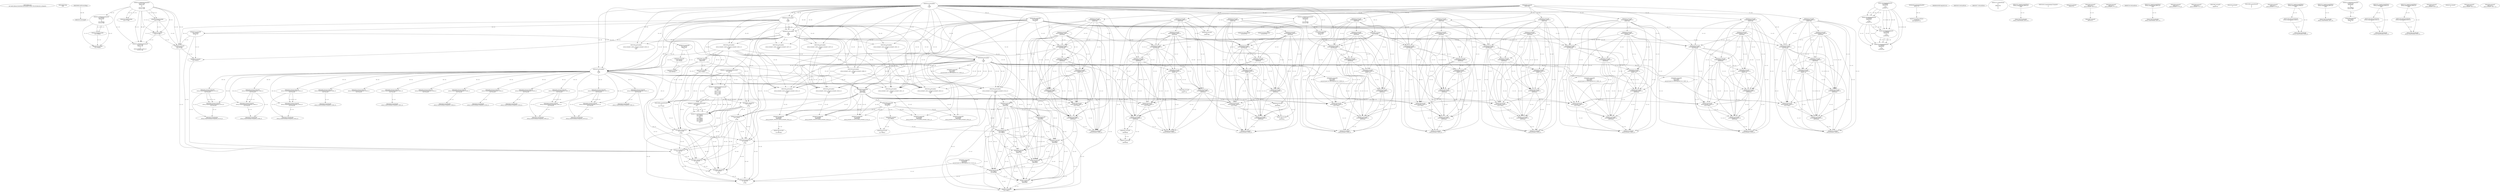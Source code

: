 // Global SCDG with merge call
digraph {
	0 [label="268454688.main
be7ce0b23d6ee4326e909ef32d0ceda66f762a8c37fd239268e45d11e36ee620"]
	1 [label="268454699.Sleep
1000"]
	2 [label="268450908.GetProcessHeap
"]
	3 [label="268465424.VirtualAlloc
0
128
12288
4"]
	4 [label="268465190.RegOpenKeyExW
2147483650
268501000
0
131097
2147417172"]
	5 [label="268465489.wsprintfW
3221762048
268500964
0"]
	3 -> 5 [label="(0-->1)"]
	6 [label="268466183.VirtualAlloc
0
1024
12288
4"]
	3 -> 6 [label="(3-->3)"]
	3 -> 6 [label="(4-->4)"]
	7 [label="268466202.VirtualAlloc
0
3596
12288
4"]
	3 -> 7 [label="(3-->3)"]
	6 -> 7 [label="(3-->3)"]
	3 -> 7 [label="(4-->4)"]
	6 -> 7 [label="(4-->4)"]
	8 [label="268466212.GetWindowsDirectoryW
3221770240
256"]
	7 -> 8 [label="(0-->1)"]
	9 [label="268466270.GetVolumeInformationW
3221770240
3221770752
256
3221771776
3221771784
3221771780
3221771264
256"]
	7 -> 9 [label="(0-->1)"]
	8 -> 9 [label="(1-->1)"]
	8 -> 9 [label="(2-->3)"]
	8 -> 9 [label="(2-->8)"]
	10 [label="268465190.RegOpenKeyExW
2147483650
268501632
0
131097
2147417172"]
	4 -> 10 [label="(1-->1)"]
	4 -> 10 [label="(4-->4)"]
	4 -> 10 [label="(5-->5)"]
	11 [label="268465223.RegQueryValueExW
3221771788
268501592
0
0
3221771788
2147417188"]
	12 [label="268465239.RegCloseKey
3221771788"]
	11 -> 12 [label="(1-->1)"]
	11 -> 12 [label="(5-->1)"]
	13 [label="268466320.lstrlenW
3221771788"]
	11 -> 13 [label="(1-->1)"]
	11 -> 13 [label="(5-->1)"]
	12 -> 13 [label="(1-->1)"]
	14 [label="268466376.wsprintfW
3221766144
268501204
0"]
	6 -> 14 [label="(0-->1)"]
	15 [label="268466397.lstrcatW
3221766144
3221771788"]
	6 -> 15 [label="(0-->1)"]
	14 -> 15 [label="(1-->1)"]
	11 -> 15 [label="(1-->2)"]
	11 -> 15 [label="(5-->2)"]
	12 -> 15 [label="(1-->2)"]
	13 -> 15 [label="(1-->2)"]
	16 [label="268466409.GetModuleHandleW
268501752"]
	17 [label="268466416.GetProcAddress
270536744
RtlComputeCrc32"]
	16 -> 17 [label="(0-->1)"]
	18 [label="268466432.lstrlenW
3221766144"]
	6 -> 18 [label="(0-->1)"]
	14 -> 18 [label="(1-->1)"]
	15 -> 18 [label="(1-->1)"]
	19 [label="268466449.RtlComputeCrc32
"]
	20 [label="268466481.VirtualFree
3221770240
0
32768"]
	7 -> 20 [label="(0-->1)"]
	8 -> 20 [label="(1-->1)"]
	9 -> 20 [label="(1-->1)"]
	21 [label="268464882.lstrlenW
3221762048"]
	3 -> 21 [label="(0-->1)"]
	5 -> 21 [label="(1-->1)"]
	22 [label="268464893.lstrlenW
268497860"]
	23 [label="268453932.VirtualAlloc
0
retval_lstrlenW_32830_32_retval_lstrlenW_32832_32
12288
64"]
	3 -> 23 [label="(3-->3)"]
	6 -> 23 [label="(3-->3)"]
	7 -> 23 [label="(3-->3)"]
	24 [label="268453967.lstrcpyW
3221774336
268497976"]
	23 -> 24 [label="(0-->1)"]
	25 [label="268453974.lstrlenW
3221774336"]
	23 -> 25 [label="(0-->1)"]
	24 -> 25 [label="(1-->1)"]
	26 [label="268464425.lstrcatW
retval_lstrlenW_32893_32
268497860"]
	22 -> 26 [label="(1-->2)"]
	27 [label="268464433.lstrcatW
retval_lstrlenW_32893_32
268500944"]
	26 -> 27 [label="(1-->1)"]
	28 [label="268464439.lstrcatW
retval_lstrlenW_32893_32
3221762048"]
	26 -> 28 [label="(1-->1)"]
	27 -> 28 [label="(1-->1)"]
	3 -> 28 [label="(0-->2)"]
	5 -> 28 [label="(1-->2)"]
	21 -> 28 [label="(1-->2)"]
	29 [label="268464447.lstrcatW
retval_lstrlenW_32893_32
268500948"]
	26 -> 29 [label="(1-->1)"]
	27 -> 29 [label="(1-->1)"]
	28 -> 29 [label="(1-->1)"]
	30 [label="268464636.VirtualAlloc
0
66
12288
64"]
	3 -> 30 [label="(3-->3)"]
	6 -> 30 [label="(3-->3)"]
	7 -> 30 [label="(3-->3)"]
	23 -> 30 [label="(3-->3)"]
	23 -> 30 [label="(4-->4)"]
	31 [label="268464679.wsprintfW
3221778432
268500964
3221774336"]
	30 -> 31 [label="(0-->1)"]
	5 -> 31 [label="(2-->2)"]
	23 -> 31 [label="(0-->3)"]
	24 -> 31 [label="(1-->3)"]
	25 -> 31 [label="(1-->3)"]
	32 [label="268464692.lstrcatW
retval_lstrlenW_32893_32
268497764"]
	26 -> 32 [label="(1-->1)"]
	27 -> 32 [label="(1-->1)"]
	28 -> 32 [label="(1-->1)"]
	29 -> 32 [label="(1-->1)"]
	33 [label="268464700.lstrcatW
retval_lstrlenW_32893_32
268500944"]
	26 -> 33 [label="(1-->1)"]
	27 -> 33 [label="(1-->1)"]
	28 -> 33 [label="(1-->1)"]
	29 -> 33 [label="(1-->1)"]
	32 -> 33 [label="(1-->1)"]
	27 -> 33 [label="(2-->2)"]
	34 [label="268464706.lstrcatW
retval_lstrlenW_32893_32
3221778432"]
	26 -> 34 [label="(1-->1)"]
	27 -> 34 [label="(1-->1)"]
	28 -> 34 [label="(1-->1)"]
	29 -> 34 [label="(1-->1)"]
	32 -> 34 [label="(1-->1)"]
	33 -> 34 [label="(1-->1)"]
	30 -> 34 [label="(0-->2)"]
	31 -> 34 [label="(1-->2)"]
	35 [label="268464714.lstrcatW
retval_lstrlenW_32893_32
268500948"]
	26 -> 35 [label="(1-->1)"]
	27 -> 35 [label="(1-->1)"]
	28 -> 35 [label="(1-->1)"]
	29 -> 35 [label="(1-->1)"]
	32 -> 35 [label="(1-->1)"]
	33 -> 35 [label="(1-->1)"]
	34 -> 35 [label="(1-->1)"]
	29 -> 35 [label="(2-->2)"]
	36 [label="268464726.VirtualFree
3221778432
0
32768"]
	30 -> 36 [label="(0-->1)"]
	31 -> 36 [label="(1-->1)"]
	34 -> 36 [label="(2-->1)"]
	20 -> 36 [label="(3-->3)"]
	37 [label="268464767.lstrlenW
retval_lstrlenW_32893_32"]
	26 -> 37 [label="(1-->1)"]
	27 -> 37 [label="(1-->1)"]
	28 -> 37 [label="(1-->1)"]
	29 -> 37 [label="(1-->1)"]
	32 -> 37 [label="(1-->1)"]
	33 -> 37 [label="(1-->1)"]
	34 -> 37 [label="(1-->1)"]
	35 -> 37 [label="(1-->1)"]
	38 [label="268453998.CreateMutexW
0
0
3221774336"]
	23 -> 38 [label="(0-->3)"]
	24 -> 38 [label="(1-->3)"]
	25 -> 38 [label="(1-->3)"]
	31 -> 38 [label="(3-->3)"]
	39 [label="268454010.GetLastError
"]
	40 [label="268454017.GetLastError
"]
	41 [label="268454043.VirtualFree
3221774336
0
32768"]
	23 -> 41 [label="(0-->1)"]
	24 -> 41 [label="(1-->1)"]
	25 -> 41 [label="(1-->1)"]
	31 -> 41 [label="(3-->1)"]
	38 -> 41 [label="(3-->1)"]
	20 -> 41 [label="(3-->3)"]
	36 -> 41 [label="(3-->3)"]
	42 [label="268467629.VirtualFree
3221762048
0
32768"]
	3 -> 42 [label="(0-->1)"]
	5 -> 42 [label="(1-->1)"]
	21 -> 42 [label="(1-->1)"]
	28 -> 42 [label="(2-->1)"]
	20 -> 42 [label="(3-->3)"]
	36 -> 42 [label="(3-->3)"]
	41 -> 42 [label="(3-->3)"]
	43 [label="268467737.VirtualFree
3221766144
0
32768"]
	6 -> 43 [label="(0-->1)"]
	14 -> 43 [label="(1-->1)"]
	15 -> 43 [label="(1-->1)"]
	18 -> 43 [label="(1-->1)"]
	20 -> 43 [label="(3-->3)"]
	36 -> 43 [label="(3-->3)"]
	41 -> 43 [label="(3-->3)"]
	42 -> 43 [label="(3-->3)"]
	44 [label="268454737.CreateThread
0
0
268447024
0
0
0"]
	45 [label="268454761.WaitForSingleObject
retval_CreateThread_32974_32
5000"]
	46 [label="268454790.CloseHandle
retval_CreateThread_32974_32"]
	45 -> 46 [label="(1-->1)"]
	47 [label="268454450.CreateToolhelp32Snapshot
2
0"]
	48 [label="268454476.VirtualAlloc
0
556
12288
4"]
	3 -> 48 [label="(3-->3)"]
	6 -> 48 [label="(3-->3)"]
	7 -> 48 [label="(3-->3)"]
	23 -> 48 [label="(3-->3)"]
	30 -> 48 [label="(3-->3)"]
	3 -> 48 [label="(4-->4)"]
	6 -> 48 [label="(4-->4)"]
	7 -> 48 [label="(4-->4)"]
	49 [label="268454533.lstrcmpiW
"]
	2 -> 49 [label="(0-->0)"]
	50 [label="268454602.Process32NextW
retval_CreateToolhelp32Snapshot_33285_32
3221782528"]
	48 -> 50 [label="(0-->2)"]
	51 [label="268454627.VirtualFree
3221782528
0
32768"]
	48 -> 51 [label="(0-->1)"]
	50 -> 51 [label="(2-->1)"]
	20 -> 51 [label="(3-->3)"]
	36 -> 51 [label="(3-->3)"]
	41 -> 51 [label="(3-->3)"]
	42 -> 51 [label="(3-->3)"]
	43 -> 51 [label="(3-->3)"]
	52 [label="268454634.CloseHandle
retval_CreateToolhelp32Snapshot_33285_32"]
	50 -> 52 [label="(1-->1)"]
	53 [label="268465190.RegOpenKeyExW
2147483650
268501000
0
131097
2147417052"]
	4 -> 53 [label="(1-->1)"]
	10 -> 53 [label="(1-->1)"]
	4 -> 53 [label="(2-->2)"]
	4 -> 53 [label="(4-->4)"]
	10 -> 53 [label="(4-->4)"]
	54 [label="268465489.wsprintfW
3221786624
268500964
0"]
	5 -> 54 [label="(2-->2)"]
	31 -> 54 [label="(2-->2)"]
	55 [label="268466212.GetWindowsDirectoryW
3221794816
256"]
	8 -> 55 [label="(2-->2)"]
	9 -> 55 [label="(3-->2)"]
	9 -> 55 [label="(8-->2)"]
	56 [label="268466270.GetVolumeInformationW
3221794816
3221795328
256
3221796352
3221796360
3221796356
3221795840
256"]
	55 -> 56 [label="(1-->1)"]
	8 -> 56 [label="(2-->3)"]
	9 -> 56 [label="(3-->3)"]
	9 -> 56 [label="(8-->3)"]
	55 -> 56 [label="(2-->3)"]
	8 -> 56 [label="(2-->8)"]
	9 -> 56 [label="(3-->8)"]
	9 -> 56 [label="(8-->8)"]
	55 -> 56 [label="(2-->8)"]
	57 [label="268465190.RegOpenKeyExW
2147483650
268501632
0
131097
2147417052"]
	4 -> 57 [label="(1-->1)"]
	10 -> 57 [label="(1-->1)"]
	53 -> 57 [label="(1-->1)"]
	10 -> 57 [label="(2-->2)"]
	4 -> 57 [label="(4-->4)"]
	10 -> 57 [label="(4-->4)"]
	53 -> 57 [label="(4-->4)"]
	53 -> 57 [label="(5-->5)"]
	58 [label="268466376.wsprintfW
3221790720
268501204
0"]
	14 -> 58 [label="(2-->2)"]
	59 [label="268466397.lstrcatW
3221790720
3221796364"]
	58 -> 59 [label="(1-->1)"]
	60 [label="268466432.lstrlenW
3221790720"]
	58 -> 60 [label="(1-->1)"]
	59 -> 60 [label="(1-->1)"]
	61 [label="268466481.VirtualFree
3221794816
0
32768"]
	55 -> 61 [label="(1-->1)"]
	56 -> 61 [label="(1-->1)"]
	20 -> 61 [label="(3-->3)"]
	36 -> 61 [label="(3-->3)"]
	41 -> 61 [label="(3-->3)"]
	42 -> 61 [label="(3-->3)"]
	43 -> 61 [label="(3-->3)"]
	51 -> 61 [label="(3-->3)"]
	62 [label="268464882.lstrlenW
3221786624"]
	54 -> 62 [label="(1-->1)"]
	63 [label="268452641.VirtualAlloc
0
retval_lstrlenW_35139_32_retval_lstrlenW_35144_32
12288
64"]
	3 -> 63 [label="(3-->3)"]
	6 -> 63 [label="(3-->3)"]
	7 -> 63 [label="(3-->3)"]
	23 -> 63 [label="(3-->3)"]
	30 -> 63 [label="(3-->3)"]
	48 -> 63 [label="(3-->3)"]
	23 -> 63 [label="(4-->4)"]
	30 -> 63 [label="(4-->4)"]
	64 [label="268464425.lstrcatW
3221798912
268497860"]
	63 -> 64 [label="(0-->1)"]
	22 -> 64 [label="(1-->2)"]
	26 -> 64 [label="(2-->2)"]
	65 [label="268464433.lstrcatW
3221798912
268500944"]
	63 -> 65 [label="(0-->1)"]
	64 -> 65 [label="(1-->1)"]
	27 -> 65 [label="(2-->2)"]
	33 -> 65 [label="(2-->2)"]
	66 [label="268464439.lstrcatW
3221798912
3221786624"]
	63 -> 66 [label="(0-->1)"]
	64 -> 66 [label="(1-->1)"]
	65 -> 66 [label="(1-->1)"]
	54 -> 66 [label="(1-->2)"]
	62 -> 66 [label="(1-->2)"]
	67 [label="268464447.lstrcatW
3221798912
268500948"]
	63 -> 67 [label="(0-->1)"]
	64 -> 67 [label="(1-->1)"]
	65 -> 67 [label="(1-->1)"]
	66 -> 67 [label="(1-->1)"]
	29 -> 67 [label="(2-->2)"]
	35 -> 67 [label="(2-->2)"]
	68 [label="268464662.wsprintfW
3221803008
268500952
unconstrained_ret_RtlComputeCrc32_35125_32"]
	69 [label="268464692.lstrcatW
3221798912
268497764"]
	63 -> 69 [label="(0-->1)"]
	64 -> 69 [label="(1-->1)"]
	65 -> 69 [label="(1-->1)"]
	66 -> 69 [label="(1-->1)"]
	67 -> 69 [label="(1-->1)"]
	32 -> 69 [label="(2-->2)"]
	70 [label="268464700.lstrcatW
3221798912
268500944"]
	63 -> 70 [label="(0-->1)"]
	64 -> 70 [label="(1-->1)"]
	65 -> 70 [label="(1-->1)"]
	66 -> 70 [label="(1-->1)"]
	67 -> 70 [label="(1-->1)"]
	69 -> 70 [label="(1-->1)"]
	27 -> 70 [label="(2-->2)"]
	33 -> 70 [label="(2-->2)"]
	65 -> 70 [label="(2-->2)"]
	71 [label="268464706.lstrcatW
3221798912
3221803008"]
	63 -> 71 [label="(0-->1)"]
	64 -> 71 [label="(1-->1)"]
	65 -> 71 [label="(1-->1)"]
	66 -> 71 [label="(1-->1)"]
	67 -> 71 [label="(1-->1)"]
	69 -> 71 [label="(1-->1)"]
	70 -> 71 [label="(1-->1)"]
	68 -> 71 [label="(1-->2)"]
	72 [label="268464714.lstrcatW
3221798912
268500948"]
	63 -> 72 [label="(0-->1)"]
	64 -> 72 [label="(1-->1)"]
	65 -> 72 [label="(1-->1)"]
	66 -> 72 [label="(1-->1)"]
	67 -> 72 [label="(1-->1)"]
	69 -> 72 [label="(1-->1)"]
	70 -> 72 [label="(1-->1)"]
	71 -> 72 [label="(1-->1)"]
	29 -> 72 [label="(2-->2)"]
	35 -> 72 [label="(2-->2)"]
	67 -> 72 [label="(2-->2)"]
	73 [label="268464726.VirtualFree
3221803008
0
32768"]
	68 -> 73 [label="(1-->1)"]
	71 -> 73 [label="(2-->1)"]
	20 -> 73 [label="(3-->3)"]
	36 -> 73 [label="(3-->3)"]
	41 -> 73 [label="(3-->3)"]
	42 -> 73 [label="(3-->3)"]
	43 -> 73 [label="(3-->3)"]
	51 -> 73 [label="(3-->3)"]
	61 -> 73 [label="(3-->3)"]
	74 [label="268464767.lstrlenW
3221798912"]
	63 -> 74 [label="(0-->1)"]
	64 -> 74 [label="(1-->1)"]
	65 -> 74 [label="(1-->1)"]
	66 -> 74 [label="(1-->1)"]
	67 -> 74 [label="(1-->1)"]
	69 -> 74 [label="(1-->1)"]
	70 -> 74 [label="(1-->1)"]
	71 -> 74 [label="(1-->1)"]
	72 -> 74 [label="(1-->1)"]
	75 [label="268452707.lstrlenW
268497912"]
	76 [label="268452834.lstrcpyW
268510272
retval_lstrlenW_38374_32"]
	77 [label="268452841.lstrlenW
268510272"]
	76 -> 77 [label="(1-->1)"]
	78 [label="268464679.wsprintfW
3221803008
268500964
retval_lstrlenW_35139_32_retval_lstrlenW_35144_32"]
	5 -> 78 [label="(2-->2)"]
	31 -> 78 [label="(2-->2)"]
	54 -> 78 [label="(2-->2)"]
	63 -> 78 [label="(2-->3)"]
	79 [label="268452834.lstrcpyW
268510272
retval_lstrlenW_37275_32"]
	80 [label="268465254.GetLastError
"]
	81 [label="268465263.RegCloseKey
3221771788"]
	11 -> 81 [label="(1-->1)"]
	11 -> 81 [label="(5-->1)"]
	82 [label="268453932.VirtualAlloc
0
retval_lstrlenW_32871_32_retval_lstrlenW_32868_32
12288
64"]
	3 -> 82 [label="(3-->3)"]
	6 -> 82 [label="(3-->3)"]
	7 -> 82 [label="(3-->3)"]
	83 [label="268464425.lstrcatW
retval_lstrlenW_32894_32
268497860"]
	22 -> 83 [label="(1-->2)"]
	84 [label="268464433.lstrcatW
retval_lstrlenW_32894_32
268500944"]
	83 -> 84 [label="(1-->1)"]
	85 [label="268464439.lstrcatW
retval_lstrlenW_32894_32
3221762048"]
	83 -> 85 [label="(1-->1)"]
	84 -> 85 [label="(1-->1)"]
	3 -> 85 [label="(0-->2)"]
	5 -> 85 [label="(1-->2)"]
	21 -> 85 [label="(1-->2)"]
	86 [label="268464447.lstrcatW
retval_lstrlenW_32894_32
268500948"]
	83 -> 86 [label="(1-->1)"]
	84 -> 86 [label="(1-->1)"]
	85 -> 86 [label="(1-->1)"]
	87 [label="268464692.lstrcatW
retval_lstrlenW_32894_32
268497764"]
	83 -> 87 [label="(1-->1)"]
	84 -> 87 [label="(1-->1)"]
	85 -> 87 [label="(1-->1)"]
	86 -> 87 [label="(1-->1)"]
	88 [label="268464700.lstrcatW
retval_lstrlenW_32894_32
268500944"]
	83 -> 88 [label="(1-->1)"]
	84 -> 88 [label="(1-->1)"]
	85 -> 88 [label="(1-->1)"]
	86 -> 88 [label="(1-->1)"]
	87 -> 88 [label="(1-->1)"]
	84 -> 88 [label="(2-->2)"]
	89 [label="268464706.lstrcatW
retval_lstrlenW_32894_32
3221778432"]
	83 -> 89 [label="(1-->1)"]
	84 -> 89 [label="(1-->1)"]
	85 -> 89 [label="(1-->1)"]
	86 -> 89 [label="(1-->1)"]
	87 -> 89 [label="(1-->1)"]
	88 -> 89 [label="(1-->1)"]
	30 -> 89 [label="(0-->2)"]
	31 -> 89 [label="(1-->2)"]
	90 [label="268464714.lstrcatW
retval_lstrlenW_32894_32
268500948"]
	83 -> 90 [label="(1-->1)"]
	84 -> 90 [label="(1-->1)"]
	85 -> 90 [label="(1-->1)"]
	86 -> 90 [label="(1-->1)"]
	87 -> 90 [label="(1-->1)"]
	88 -> 90 [label="(1-->1)"]
	89 -> 90 [label="(1-->1)"]
	86 -> 90 [label="(2-->2)"]
	91 [label="268464767.lstrlenW
retval_lstrlenW_32894_32"]
	83 -> 91 [label="(1-->1)"]
	84 -> 91 [label="(1-->1)"]
	85 -> 91 [label="(1-->1)"]
	86 -> 91 [label="(1-->1)"]
	87 -> 91 [label="(1-->1)"]
	88 -> 91 [label="(1-->1)"]
	89 -> 91 [label="(1-->1)"]
	90 -> 91 [label="(1-->1)"]
	92 [label="268454761.WaitForSingleObject
retval_CreateThread_32975_32
5000"]
	93 [label="268454790.CloseHandle
retval_CreateThread_32975_32"]
	92 -> 93 [label="(1-->1)"]
	94 [label="268454602.Process32NextW
retval_CreateToolhelp32Snapshot_33286_32
3221782528"]
	48 -> 94 [label="(0-->2)"]
	95 [label="268454634.CloseHandle
retval_CreateToolhelp32Snapshot_33286_32"]
	94 -> 95 [label="(1-->1)"]
	96 [label="268452641.VirtualAlloc
0
retval_lstrlenW_35618_32_retval_lstrlenW_35614_32
12288
64"]
	3 -> 96 [label="(3-->3)"]
	6 -> 96 [label="(3-->3)"]
	7 -> 96 [label="(3-->3)"]
	30 -> 96 [label="(3-->3)"]
	48 -> 96 [label="(3-->3)"]
	82 -> 96 [label="(3-->3)"]
	30 -> 96 [label="(4-->4)"]
	82 -> 96 [label="(4-->4)"]
	97 [label="268464679.wsprintfW
3221803008
268500964
retval_lstrlenW_35618_32_retval_lstrlenW_35614_32"]
	5 -> 97 [label="(2-->2)"]
	31 -> 97 [label="(2-->2)"]
	54 -> 97 [label="(2-->2)"]
	96 -> 97 [label="(2-->3)"]
	98 [label="268452834.lstrcpyW
268510272
retval_lstrlenW_37276_32"]
	99 [label="268464662.wsprintfW
3221778432
268500952
unconstrained_ret_RtlComputeCrc32_32855_32"]
	30 -> 99 [label="(0-->1)"]
	100 [label="268454602.Process32NextW
retval_CreateToolhelp32Snapshot_33358_32
3221782528"]
	48 -> 100 [label="(0-->2)"]
	101 [label="268454634.CloseHandle
retval_CreateToolhelp32Snapshot_33358_32"]
	100 -> 101 [label="(1-->1)"]
	102 [label="268452641.VirtualAlloc
0
retval_lstrlenW_35615_32_retval_lstrlenW_35619_32
12288
64"]
	3 -> 102 [label="(3-->3)"]
	6 -> 102 [label="(3-->3)"]
	7 -> 102 [label="(3-->3)"]
	30 -> 102 [label="(3-->3)"]
	48 -> 102 [label="(3-->3)"]
	82 -> 102 [label="(3-->3)"]
	30 -> 102 [label="(4-->4)"]
	82 -> 102 [label="(4-->4)"]
	103 [label="268464679.wsprintfW
3221803008
268500964
retval_lstrlenW_35615_32_retval_lstrlenW_35619_32"]
	5 -> 103 [label="(2-->2)"]
	54 -> 103 [label="(2-->2)"]
	102 -> 103 [label="(2-->3)"]
	104 [label="268452834.lstrcpyW
268510272
retval_lstrlenW_37277_32"]
	105 [label="268465223.RegQueryValueExW
2147417376
268500984
0
0
3221762048
2147417188"]
	3 -> 105 [label="(0-->5)"]
	106 [label="268465263.RegCloseKey
2147417376"]
	105 -> 106 [label="(1-->1)"]
	107 [label="268453932.VirtualAlloc
0
retval_lstrlenW_32991_32_retval_lstrlenW_32870_32
12288
64"]
	3 -> 107 [label="(3-->3)"]
	6 -> 107 [label="(3-->3)"]
	7 -> 107 [label="(3-->3)"]
	108 [label="268453967.lstrcpyW
0
268497976"]
	109 [label="268453974.lstrlenW
0"]
	110 [label="268464425.lstrcatW
retval_lstrlenW_33038_32
268497860"]
	22 -> 110 [label="(1-->2)"]
	111 [label="268464433.lstrcatW
retval_lstrlenW_33038_32
268500944"]
	110 -> 111 [label="(1-->1)"]
	112 [label="268464439.lstrcatW
retval_lstrlenW_33038_32
3221762048"]
	110 -> 112 [label="(1-->1)"]
	111 -> 112 [label="(1-->1)"]
	3 -> 112 [label="(0-->2)"]
	5 -> 112 [label="(1-->2)"]
	21 -> 112 [label="(1-->2)"]
	105 -> 112 [label="(5-->2)"]
	113 [label="268464447.lstrcatW
retval_lstrlenW_33038_32
268500948"]
	110 -> 113 [label="(1-->1)"]
	111 -> 113 [label="(1-->1)"]
	112 -> 113 [label="(1-->1)"]
	114 [label="268464692.lstrcatW
retval_lstrlenW_33038_32
268497764"]
	110 -> 114 [label="(1-->1)"]
	111 -> 114 [label="(1-->1)"]
	112 -> 114 [label="(1-->1)"]
	113 -> 114 [label="(1-->1)"]
	115 [label="268464700.lstrcatW
retval_lstrlenW_33038_32
268500944"]
	110 -> 115 [label="(1-->1)"]
	111 -> 115 [label="(1-->1)"]
	112 -> 115 [label="(1-->1)"]
	113 -> 115 [label="(1-->1)"]
	114 -> 115 [label="(1-->1)"]
	111 -> 115 [label="(2-->2)"]
	116 [label="268464706.lstrcatW
retval_lstrlenW_33038_32
3221778432"]
	110 -> 116 [label="(1-->1)"]
	111 -> 116 [label="(1-->1)"]
	112 -> 116 [label="(1-->1)"]
	113 -> 116 [label="(1-->1)"]
	114 -> 116 [label="(1-->1)"]
	115 -> 116 [label="(1-->1)"]
	30 -> 116 [label="(0-->2)"]
	31 -> 116 [label="(1-->2)"]
	117 [label="268464714.lstrcatW
retval_lstrlenW_33038_32
268500948"]
	110 -> 117 [label="(1-->1)"]
	111 -> 117 [label="(1-->1)"]
	112 -> 117 [label="(1-->1)"]
	113 -> 117 [label="(1-->1)"]
	114 -> 117 [label="(1-->1)"]
	115 -> 117 [label="(1-->1)"]
	116 -> 117 [label="(1-->1)"]
	113 -> 117 [label="(2-->2)"]
	118 [label="268464767.lstrlenW
retval_lstrlenW_33038_32"]
	110 -> 118 [label="(1-->1)"]
	111 -> 118 [label="(1-->1)"]
	112 -> 118 [label="(1-->1)"]
	113 -> 118 [label="(1-->1)"]
	114 -> 118 [label="(1-->1)"]
	115 -> 118 [label="(1-->1)"]
	116 -> 118 [label="(1-->1)"]
	117 -> 118 [label="(1-->1)"]
	119 [label="268453998.CreateMutexW
0
0
0"]
	120 [label="268454602.Process32NextW
retval_CreateToolhelp32Snapshot_33359_32
3221782528"]
	48 -> 120 [label="(0-->2)"]
	121 [label="268454634.CloseHandle
retval_CreateToolhelp32Snapshot_33359_32"]
	120 -> 121 [label="(1-->1)"]
	122 [label="268452641.VirtualAlloc
0
retval_lstrlenW_35620_32_retval_lstrlenW_35616_32
12288
64"]
	3 -> 122 [label="(3-->3)"]
	6 -> 122 [label="(3-->3)"]
	7 -> 122 [label="(3-->3)"]
	30 -> 122 [label="(3-->3)"]
	48 -> 122 [label="(3-->3)"]
	107 -> 122 [label="(3-->3)"]
	30 -> 122 [label="(4-->4)"]
	107 -> 122 [label="(4-->4)"]
	123 [label="268464679.wsprintfW
3221803008
268500964
retval_lstrlenW_35620_32_retval_lstrlenW_35616_32"]
	5 -> 123 [label="(2-->2)"]
	31 -> 123 [label="(2-->2)"]
	54 -> 123 [label="(2-->2)"]
	122 -> 123 [label="(2-->3)"]
	124 [label="268452834.lstrcpyW
268510272
retval_lstrlenW_37278_32"]
	125 [label="268465239.RegCloseKey
2147417376"]
	105 -> 125 [label="(1-->1)"]
	126 [label="268465489.wsprintfW
3221762048
268501104
0"]
	3 -> 126 [label="(0-->1)"]
	105 -> 126 [label="(5-->1)"]
	127 [label="268454501.Process32FirstW
retval_CreateToolhelp32Snapshot_33359_32
3221782528"]
	48 -> 127 [label="(0-->2)"]
	128 [label="268465223.RegQueryValueExW
3221771788
268501728
0
0
retval_lstrlenW_32792_32
2147417188"]
	11 -> 128 [label="(1-->1)"]
	11 -> 128 [label="(5-->1)"]
	12 -> 128 [label="(1-->1)"]
	13 -> 128 [label="(1-->1)"]
	11 -> 128 [label="(6-->6)"]
	129 [label="268453932.VirtualAlloc
0
retval_lstrlenW_32992_32_retval_lstrlenW_32873_32
12288
64"]
	3 -> 129 [label="(3-->3)"]
	6 -> 129 [label="(3-->3)"]
	7 -> 129 [label="(3-->3)"]
	130 [label="268464425.lstrcatW
retval_lstrlenW_33039_32
268497860"]
	22 -> 130 [label="(1-->2)"]
	131 [label="268464433.lstrcatW
retval_lstrlenW_33039_32
268500944"]
	130 -> 131 [label="(1-->1)"]
	132 [label="268464439.lstrcatW
retval_lstrlenW_33039_32
3221762048"]
	130 -> 132 [label="(1-->1)"]
	131 -> 132 [label="(1-->1)"]
	3 -> 132 [label="(0-->2)"]
	5 -> 132 [label="(1-->2)"]
	21 -> 132 [label="(1-->2)"]
	133 [label="268464447.lstrcatW
retval_lstrlenW_33039_32
268500948"]
	130 -> 133 [label="(1-->1)"]
	131 -> 133 [label="(1-->1)"]
	132 -> 133 [label="(1-->1)"]
	134 [label="268464692.lstrcatW
retval_lstrlenW_33039_32
268497764"]
	130 -> 134 [label="(1-->1)"]
	131 -> 134 [label="(1-->1)"]
	132 -> 134 [label="(1-->1)"]
	133 -> 134 [label="(1-->1)"]
	135 [label="268464700.lstrcatW
retval_lstrlenW_33039_32
268500944"]
	130 -> 135 [label="(1-->1)"]
	131 -> 135 [label="(1-->1)"]
	132 -> 135 [label="(1-->1)"]
	133 -> 135 [label="(1-->1)"]
	134 -> 135 [label="(1-->1)"]
	131 -> 135 [label="(2-->2)"]
	136 [label="268464706.lstrcatW
retval_lstrlenW_33039_32
3221778432"]
	130 -> 136 [label="(1-->1)"]
	131 -> 136 [label="(1-->1)"]
	132 -> 136 [label="(1-->1)"]
	133 -> 136 [label="(1-->1)"]
	134 -> 136 [label="(1-->1)"]
	135 -> 136 [label="(1-->1)"]
	30 -> 136 [label="(0-->2)"]
	31 -> 136 [label="(1-->2)"]
	137 [label="268464714.lstrcatW
retval_lstrlenW_33039_32
268500948"]
	130 -> 137 [label="(1-->1)"]
	131 -> 137 [label="(1-->1)"]
	132 -> 137 [label="(1-->1)"]
	133 -> 137 [label="(1-->1)"]
	134 -> 137 [label="(1-->1)"]
	135 -> 137 [label="(1-->1)"]
	136 -> 137 [label="(1-->1)"]
	133 -> 137 [label="(2-->2)"]
	138 [label="268464767.lstrlenW
retval_lstrlenW_33039_32"]
	130 -> 138 [label="(1-->1)"]
	131 -> 138 [label="(1-->1)"]
	132 -> 138 [label="(1-->1)"]
	133 -> 138 [label="(1-->1)"]
	134 -> 138 [label="(1-->1)"]
	135 -> 138 [label="(1-->1)"]
	136 -> 138 [label="(1-->1)"]
	137 -> 138 [label="(1-->1)"]
	139 [label="268454501.Process32FirstW
retval_CreateToolhelp32Snapshot_33360_32
3221782528"]
	48 -> 139 [label="(0-->2)"]
	140 [label="268454602.Process32NextW
retval_CreateToolhelp32Snapshot_33360_32
3221782528"]
	139 -> 140 [label="(1-->1)"]
	48 -> 140 [label="(0-->2)"]
	139 -> 140 [label="(2-->2)"]
	141 [label="268454634.CloseHandle
retval_CreateToolhelp32Snapshot_33360_32"]
	139 -> 141 [label="(1-->1)"]
	140 -> 141 [label="(1-->1)"]
	142 [label="268454761.WaitForSingleObject
retval_CreateThread_33269_32
5000"]
	143 [label="268454780.TerminateThread
retval_CreateThread_33269_32
0"]
	142 -> 143 [label="(1-->1)"]
	144 [label="268454790.CloseHandle
retval_CreateThread_33269_32"]
	142 -> 144 [label="(1-->1)"]
	143 -> 144 [label="(1-->1)"]
	145 [label="268454501.Process32FirstW
retval_CreateToolhelp32Snapshot_33424_32
3221782528"]
	48 -> 145 [label="(0-->2)"]
	146 [label="268454602.Process32NextW
retval_CreateToolhelp32Snapshot_33424_32
3221782528"]
	145 -> 146 [label="(1-->1)"]
	48 -> 146 [label="(0-->2)"]
	145 -> 146 [label="(2-->2)"]
	147 [label="268454634.CloseHandle
retval_CreateToolhelp32Snapshot_33424_32"]
	145 -> 147 [label="(1-->1)"]
	146 -> 147 [label="(1-->1)"]
	148 [label="268464425.lstrcatW
retval_lstrlenW_32892_32
268497860"]
	22 -> 148 [label="(1-->2)"]
	149 [label="268464433.lstrcatW
retval_lstrlenW_32892_32
268500944"]
	148 -> 149 [label="(1-->1)"]
	150 [label="268464439.lstrcatW
retval_lstrlenW_32892_32
3221762048"]
	148 -> 150 [label="(1-->1)"]
	149 -> 150 [label="(1-->1)"]
	3 -> 150 [label="(0-->2)"]
	5 -> 150 [label="(1-->2)"]
	21 -> 150 [label="(1-->2)"]
	151 [label="268464447.lstrcatW
retval_lstrlenW_32892_32
268500948"]
	148 -> 151 [label="(1-->1)"]
	149 -> 151 [label="(1-->1)"]
	150 -> 151 [label="(1-->1)"]
	152 [label="268464692.lstrcatW
retval_lstrlenW_32892_32
268497764"]
	148 -> 152 [label="(1-->1)"]
	149 -> 152 [label="(1-->1)"]
	150 -> 152 [label="(1-->1)"]
	151 -> 152 [label="(1-->1)"]
	153 [label="268464700.lstrcatW
retval_lstrlenW_32892_32
268500944"]
	148 -> 153 [label="(1-->1)"]
	149 -> 153 [label="(1-->1)"]
	150 -> 153 [label="(1-->1)"]
	151 -> 153 [label="(1-->1)"]
	152 -> 153 [label="(1-->1)"]
	149 -> 153 [label="(2-->2)"]
	154 [label="268464706.lstrcatW
retval_lstrlenW_32892_32
3221778432"]
	148 -> 154 [label="(1-->1)"]
	149 -> 154 [label="(1-->1)"]
	150 -> 154 [label="(1-->1)"]
	151 -> 154 [label="(1-->1)"]
	152 -> 154 [label="(1-->1)"]
	153 -> 154 [label="(1-->1)"]
	30 -> 154 [label="(0-->2)"]
	31 -> 154 [label="(1-->2)"]
	155 [label="268464714.lstrcatW
retval_lstrlenW_32892_32
268500948"]
	148 -> 155 [label="(1-->1)"]
	149 -> 155 [label="(1-->1)"]
	150 -> 155 [label="(1-->1)"]
	151 -> 155 [label="(1-->1)"]
	152 -> 155 [label="(1-->1)"]
	153 -> 155 [label="(1-->1)"]
	154 -> 155 [label="(1-->1)"]
	151 -> 155 [label="(2-->2)"]
	156 [label="268464767.lstrlenW
retval_lstrlenW_32892_32"]
	148 -> 156 [label="(1-->1)"]
	149 -> 156 [label="(1-->1)"]
	150 -> 156 [label="(1-->1)"]
	151 -> 156 [label="(1-->1)"]
	152 -> 156 [label="(1-->1)"]
	153 -> 156 [label="(1-->1)"]
	154 -> 156 [label="(1-->1)"]
	155 -> 156 [label="(1-->1)"]
	157 [label="268454761.WaitForSingleObject
retval_CreateThread_32973_32
5000"]
	158 [label="268454790.CloseHandle
retval_CreateThread_32973_32"]
	157 -> 158 [label="(1-->1)"]
	159 [label="268454602.Process32NextW
retval_CreateToolhelp32Snapshot_33284_32
3221782528"]
	48 -> 159 [label="(0-->2)"]
	160 [label="268454634.CloseHandle
retval_CreateToolhelp32Snapshot_33284_32"]
	159 -> 160 [label="(1-->1)"]
	161 [label="268465223.RegQueryValueExW
2147417376
268500984
0
0
3221786624
2147417068"]
	162 [label="268464425.lstrcatW
retval_lstrlenW_33029_32
268497860"]
	22 -> 162 [label="(1-->2)"]
	163 [label="268464433.lstrcatW
retval_lstrlenW_33029_32
268500944"]
	162 -> 163 [label="(1-->1)"]
	164 [label="268464439.lstrcatW
retval_lstrlenW_33029_32
3221762048"]
	162 -> 164 [label="(1-->1)"]
	163 -> 164 [label="(1-->1)"]
	3 -> 164 [label="(0-->2)"]
	5 -> 164 [label="(1-->2)"]
	21 -> 164 [label="(1-->2)"]
	105 -> 164 [label="(5-->2)"]
	165 [label="268464447.lstrcatW
retval_lstrlenW_33029_32
268500948"]
	162 -> 165 [label="(1-->1)"]
	163 -> 165 [label="(1-->1)"]
	164 -> 165 [label="(1-->1)"]
	166 [label="268464662.wsprintfW
3221778432
268500952
unconstrained_ret_RtlComputeCrc32_32859_32"]
	30 -> 166 [label="(0-->1)"]
	167 [label="268464692.lstrcatW
retval_lstrlenW_33029_32
268497764"]
	162 -> 167 [label="(1-->1)"]
	163 -> 167 [label="(1-->1)"]
	164 -> 167 [label="(1-->1)"]
	165 -> 167 [label="(1-->1)"]
	168 [label="268464700.lstrcatW
retval_lstrlenW_33029_32
268500944"]
	162 -> 168 [label="(1-->1)"]
	163 -> 168 [label="(1-->1)"]
	164 -> 168 [label="(1-->1)"]
	165 -> 168 [label="(1-->1)"]
	167 -> 168 [label="(1-->1)"]
	163 -> 168 [label="(2-->2)"]
	169 [label="268464706.lstrcatW
retval_lstrlenW_33029_32
3221778432"]
	162 -> 169 [label="(1-->1)"]
	163 -> 169 [label="(1-->1)"]
	164 -> 169 [label="(1-->1)"]
	165 -> 169 [label="(1-->1)"]
	167 -> 169 [label="(1-->1)"]
	168 -> 169 [label="(1-->1)"]
	30 -> 169 [label="(0-->2)"]
	166 -> 169 [label="(1-->2)"]
	170 [label="268464714.lstrcatW
retval_lstrlenW_33029_32
268500948"]
	162 -> 170 [label="(1-->1)"]
	163 -> 170 [label="(1-->1)"]
	164 -> 170 [label="(1-->1)"]
	165 -> 170 [label="(1-->1)"]
	167 -> 170 [label="(1-->1)"]
	168 -> 170 [label="(1-->1)"]
	169 -> 170 [label="(1-->1)"]
	165 -> 170 [label="(2-->2)"]
	171 [label="268464767.lstrlenW
retval_lstrlenW_33029_32"]
	162 -> 171 [label="(1-->1)"]
	163 -> 171 [label="(1-->1)"]
	164 -> 171 [label="(1-->1)"]
	165 -> 171 [label="(1-->1)"]
	167 -> 171 [label="(1-->1)"]
	168 -> 171 [label="(1-->1)"]
	169 -> 171 [label="(1-->1)"]
	170 -> 171 [label="(1-->1)"]
	172 [label="268454761.WaitForSingleObject
retval_CreateThread_33352_32
5000"]
	173 [label="268454780.TerminateThread
retval_CreateThread_33352_32
0"]
	172 -> 173 [label="(1-->1)"]
	174 [label="268454790.CloseHandle
retval_CreateThread_33352_32"]
	172 -> 174 [label="(1-->1)"]
	173 -> 174 [label="(1-->1)"]
	175 [label="268454501.Process32FirstW
retval_CreateToolhelp32Snapshot_33652_32
3221782528"]
	48 -> 175 [label="(0-->2)"]
	176 [label="268454602.Process32NextW
retval_CreateToolhelp32Snapshot_33652_32
3221782528"]
	175 -> 176 [label="(1-->1)"]
	48 -> 176 [label="(0-->2)"]
	175 -> 176 [label="(2-->2)"]
	177 [label="268454634.CloseHandle
retval_CreateToolhelp32Snapshot_33652_32"]
	175 -> 177 [label="(1-->1)"]
	176 -> 177 [label="(1-->1)"]
	178 [label="268465489.wsprintfW
3221786624
268501104
0"]
	161 -> 178 [label="(5-->1)"]
	179 [label="268465223.RegQueryValueExW
3221796364
268501592
0
0
3221796364
2147417068"]
	11 -> 179 [label="(2-->2)"]
	180 [label="268465239.RegCloseKey
3221796364"]
	179 -> 180 [label="(1-->1)"]
	179 -> 180 [label="(5-->1)"]
	181 [label="268466320.lstrlenW
3221796364"]
	179 -> 181 [label="(1-->1)"]
	179 -> 181 [label="(5-->1)"]
	180 -> 181 [label="(1-->1)"]
	182 [label="268454501.Process32FirstW
retval_CreateToolhelp32Snapshot_33358_32
3221782528"]
	48 -> 182 [label="(0-->2)"]
	183 [label="268453932.VirtualAlloc
0
retval_lstrlenW_32993_32_retval_lstrlenW_32916_32
12288
64"]
	3 -> 183 [label="(3-->3)"]
	6 -> 183 [label="(3-->3)"]
	7 -> 183 [label="(3-->3)"]
	184 [label="268464425.lstrcatW
retval_lstrlenW_33040_32
268497860"]
	22 -> 184 [label="(1-->2)"]
	185 [label="268464433.lstrcatW
retval_lstrlenW_33040_32
268500944"]
	184 -> 185 [label="(1-->1)"]
	186 [label="268464439.lstrcatW
retval_lstrlenW_33040_32
3221762048"]
	184 -> 186 [label="(1-->1)"]
	185 -> 186 [label="(1-->1)"]
	3 -> 186 [label="(0-->2)"]
	21 -> 186 [label="(1-->2)"]
	105 -> 186 [label="(5-->2)"]
	126 -> 186 [label="(1-->2)"]
	187 [label="268464447.lstrcatW
retval_lstrlenW_33040_32
268500948"]
	184 -> 187 [label="(1-->1)"]
	185 -> 187 [label="(1-->1)"]
	186 -> 187 [label="(1-->1)"]
	188 [label="268464692.lstrcatW
retval_lstrlenW_33040_32
268497764"]
	184 -> 188 [label="(1-->1)"]
	185 -> 188 [label="(1-->1)"]
	186 -> 188 [label="(1-->1)"]
	187 -> 188 [label="(1-->1)"]
	189 [label="268464700.lstrcatW
retval_lstrlenW_33040_32
268500944"]
	184 -> 189 [label="(1-->1)"]
	185 -> 189 [label="(1-->1)"]
	186 -> 189 [label="(1-->1)"]
	187 -> 189 [label="(1-->1)"]
	188 -> 189 [label="(1-->1)"]
	185 -> 189 [label="(2-->2)"]
	190 [label="268464706.lstrcatW
retval_lstrlenW_33040_32
3221778432"]
	184 -> 190 [label="(1-->1)"]
	185 -> 190 [label="(1-->1)"]
	186 -> 190 [label="(1-->1)"]
	187 -> 190 [label="(1-->1)"]
	188 -> 190 [label="(1-->1)"]
	189 -> 190 [label="(1-->1)"]
	30 -> 190 [label="(0-->2)"]
	31 -> 190 [label="(1-->2)"]
	191 [label="268464714.lstrcatW
retval_lstrlenW_33040_32
268500948"]
	184 -> 191 [label="(1-->1)"]
	185 -> 191 [label="(1-->1)"]
	186 -> 191 [label="(1-->1)"]
	187 -> 191 [label="(1-->1)"]
	188 -> 191 [label="(1-->1)"]
	189 -> 191 [label="(1-->1)"]
	190 -> 191 [label="(1-->1)"]
	187 -> 191 [label="(2-->2)"]
	192 [label="268464767.lstrlenW
retval_lstrlenW_33040_32"]
	184 -> 192 [label="(1-->1)"]
	185 -> 192 [label="(1-->1)"]
	186 -> 192 [label="(1-->1)"]
	187 -> 192 [label="(1-->1)"]
	188 -> 192 [label="(1-->1)"]
	189 -> 192 [label="(1-->1)"]
	190 -> 192 [label="(1-->1)"]
	191 -> 192 [label="(1-->1)"]
	193 [label="268454501.Process32FirstW
retval_CreateToolhelp32Snapshot_33370_32
3221782528"]
	48 -> 193 [label="(0-->2)"]
	194 [label="268454602.Process32NextW
retval_CreateToolhelp32Snapshot_33370_32
3221782528"]
	193 -> 194 [label="(1-->1)"]
	48 -> 194 [label="(0-->2)"]
	193 -> 194 [label="(2-->2)"]
	195 [label="268454634.CloseHandle
retval_CreateToolhelp32Snapshot_33370_32"]
	193 -> 195 [label="(1-->1)"]
	194 -> 195 [label="(1-->1)"]
	196 [label="268464425.lstrcatW
retval_lstrlenW_33030_32
268497860"]
	22 -> 196 [label="(1-->2)"]
	197 [label="268464433.lstrcatW
retval_lstrlenW_33030_32
268500944"]
	196 -> 197 [label="(1-->1)"]
	198 [label="268464439.lstrcatW
retval_lstrlenW_33030_32
3221762048"]
	196 -> 198 [label="(1-->1)"]
	197 -> 198 [label="(1-->1)"]
	3 -> 198 [label="(0-->2)"]
	5 -> 198 [label="(1-->2)"]
	21 -> 198 [label="(1-->2)"]
	199 [label="268464447.lstrcatW
retval_lstrlenW_33030_32
268500948"]
	196 -> 199 [label="(1-->1)"]
	197 -> 199 [label="(1-->1)"]
	198 -> 199 [label="(1-->1)"]
	200 [label="268464662.wsprintfW
3221778432
268500952
unconstrained_ret_RtlComputeCrc32_32861_32"]
	30 -> 200 [label="(0-->1)"]
	201 [label="268464692.lstrcatW
retval_lstrlenW_33030_32
268497764"]
	196 -> 201 [label="(1-->1)"]
	197 -> 201 [label="(1-->1)"]
	198 -> 201 [label="(1-->1)"]
	199 -> 201 [label="(1-->1)"]
	202 [label="268464700.lstrcatW
retval_lstrlenW_33030_32
268500944"]
	196 -> 202 [label="(1-->1)"]
	197 -> 202 [label="(1-->1)"]
	198 -> 202 [label="(1-->1)"]
	199 -> 202 [label="(1-->1)"]
	201 -> 202 [label="(1-->1)"]
	197 -> 202 [label="(2-->2)"]
	203 [label="268464706.lstrcatW
retval_lstrlenW_33030_32
3221778432"]
	196 -> 203 [label="(1-->1)"]
	197 -> 203 [label="(1-->1)"]
	198 -> 203 [label="(1-->1)"]
	199 -> 203 [label="(1-->1)"]
	201 -> 203 [label="(1-->1)"]
	202 -> 203 [label="(1-->1)"]
	30 -> 203 [label="(0-->2)"]
	200 -> 203 [label="(1-->2)"]
	204 [label="268464714.lstrcatW
retval_lstrlenW_33030_32
268500948"]
	196 -> 204 [label="(1-->1)"]
	197 -> 204 [label="(1-->1)"]
	198 -> 204 [label="(1-->1)"]
	199 -> 204 [label="(1-->1)"]
	201 -> 204 [label="(1-->1)"]
	202 -> 204 [label="(1-->1)"]
	203 -> 204 [label="(1-->1)"]
	199 -> 204 [label="(2-->2)"]
	205 [label="268464767.lstrlenW
retval_lstrlenW_33030_32"]
	196 -> 205 [label="(1-->1)"]
	197 -> 205 [label="(1-->1)"]
	198 -> 205 [label="(1-->1)"]
	199 -> 205 [label="(1-->1)"]
	201 -> 205 [label="(1-->1)"]
	202 -> 205 [label="(1-->1)"]
	203 -> 205 [label="(1-->1)"]
	204 -> 205 [label="(1-->1)"]
	206 [label="268454761.WaitForSingleObject
retval_CreateThread_33353_32
5000"]
	207 [label="268454780.TerminateThread
retval_CreateThread_33353_32
0"]
	206 -> 207 [label="(1-->1)"]
	208 [label="268454790.CloseHandle
retval_CreateThread_33353_32"]
	206 -> 208 [label="(1-->1)"]
	207 -> 208 [label="(1-->1)"]
	209 [label="268454602.Process32NextW
retval_CreateToolhelp32Snapshot_33653_32
3221782528"]
	48 -> 209 [label="(0-->2)"]
	210 [label="268454634.CloseHandle
retval_CreateToolhelp32Snapshot_33653_32"]
	209 -> 210 [label="(1-->1)"]
	211 [label="268453932.VirtualAlloc
0
retval_lstrlenW_32824_32_retval_lstrlenW_32821_32
12288
64"]
	3 -> 211 [label="(3-->3)"]
	6 -> 211 [label="(3-->3)"]
	7 -> 211 [label="(3-->3)"]
	212 [label="268464425.lstrcatW
retval_lstrlenW_32839_32
268497860"]
	22 -> 212 [label="(1-->2)"]
	213 [label="268464433.lstrcatW
retval_lstrlenW_32839_32
268500944"]
	212 -> 213 [label="(1-->1)"]
	214 [label="268464439.lstrcatW
retval_lstrlenW_32839_32
3221762048"]
	212 -> 214 [label="(1-->1)"]
	213 -> 214 [label="(1-->1)"]
	3 -> 214 [label="(0-->2)"]
	5 -> 214 [label="(1-->2)"]
	21 -> 214 [label="(1-->2)"]
	215 [label="268464447.lstrcatW
retval_lstrlenW_32839_32
268500948"]
	212 -> 215 [label="(1-->1)"]
	213 -> 215 [label="(1-->1)"]
	214 -> 215 [label="(1-->1)"]
	216 [label="268464662.wsprintfW
3221778432
268500952
unconstrained_ret_RtlComputeCrc32_32807_32"]
	30 -> 216 [label="(0-->1)"]
	217 [label="268464692.lstrcatW
retval_lstrlenW_32839_32
268497764"]
	212 -> 217 [label="(1-->1)"]
	213 -> 217 [label="(1-->1)"]
	214 -> 217 [label="(1-->1)"]
	215 -> 217 [label="(1-->1)"]
	218 [label="268464700.lstrcatW
retval_lstrlenW_32839_32
268500944"]
	212 -> 218 [label="(1-->1)"]
	213 -> 218 [label="(1-->1)"]
	214 -> 218 [label="(1-->1)"]
	215 -> 218 [label="(1-->1)"]
	217 -> 218 [label="(1-->1)"]
	213 -> 218 [label="(2-->2)"]
	219 [label="268464706.lstrcatW
retval_lstrlenW_32839_32
3221778432"]
	212 -> 219 [label="(1-->1)"]
	213 -> 219 [label="(1-->1)"]
	214 -> 219 [label="(1-->1)"]
	215 -> 219 [label="(1-->1)"]
	217 -> 219 [label="(1-->1)"]
	218 -> 219 [label="(1-->1)"]
	30 -> 219 [label="(0-->2)"]
	216 -> 219 [label="(1-->2)"]
	220 [label="268464714.lstrcatW
retval_lstrlenW_32839_32
268500948"]
	212 -> 220 [label="(1-->1)"]
	213 -> 220 [label="(1-->1)"]
	214 -> 220 [label="(1-->1)"]
	215 -> 220 [label="(1-->1)"]
	217 -> 220 [label="(1-->1)"]
	218 -> 220 [label="(1-->1)"]
	219 -> 220 [label="(1-->1)"]
	215 -> 220 [label="(2-->2)"]
	221 [label="268464767.lstrlenW
retval_lstrlenW_32839_32"]
	212 -> 221 [label="(1-->1)"]
	213 -> 221 [label="(1-->1)"]
	214 -> 221 [label="(1-->1)"]
	215 -> 221 [label="(1-->1)"]
	217 -> 221 [label="(1-->1)"]
	218 -> 221 [label="(1-->1)"]
	219 -> 221 [label="(1-->1)"]
	220 -> 221 [label="(1-->1)"]
	222 [label="268454501.Process32FirstW
retval_CreateToolhelp32Snapshot_33119_32
3221782528"]
	48 -> 222 [label="(0-->2)"]
	223 [label="268454602.Process32NextW
retval_CreateToolhelp32Snapshot_33119_32
3221782528"]
	222 -> 223 [label="(1-->1)"]
	48 -> 223 [label="(0-->2)"]
	222 -> 223 [label="(2-->2)"]
	224 [label="268454634.CloseHandle
retval_CreateToolhelp32Snapshot_33119_32"]
	222 -> 224 [label="(1-->1)"]
	223 -> 224 [label="(1-->1)"]
	225 [label="268452641.VirtualAlloc
0
retval_lstrlenW_35617_32_retval_lstrlenW_35621_32
12288
64"]
	3 -> 225 [label="(3-->3)"]
	6 -> 225 [label="(3-->3)"]
	7 -> 225 [label="(3-->3)"]
	30 -> 225 [label="(3-->3)"]
	48 -> 225 [label="(3-->3)"]
	211 -> 225 [label="(3-->3)"]
	30 -> 225 [label="(4-->4)"]
	211 -> 225 [label="(4-->4)"]
	226 [label="268464679.wsprintfW
3221803008
268500964
retval_lstrlenW_35617_32_retval_lstrlenW_35621_32"]
	5 -> 226 [label="(2-->2)"]
	54 -> 226 [label="(2-->2)"]
	225 -> 226 [label="(2-->3)"]
	227 [label="268452834.lstrcpyW
268510272
retval_lstrlenW_38313_32"]
	228 [label="268464425.lstrcatW
0
268497860"]
	22 -> 228 [label="(1-->2)"]
	83 -> 228 [label="(2-->2)"]
	229 [label="268464433.lstrcatW
0
268500944"]
	84 -> 229 [label="(2-->2)"]
	88 -> 229 [label="(2-->2)"]
	230 [label="268464439.lstrcatW
0
3221786624"]
	54 -> 230 [label="(1-->2)"]
	62 -> 230 [label="(1-->2)"]
	231 [label="268464447.lstrcatW
0
268500948"]
	86 -> 231 [label="(2-->2)"]
	90 -> 231 [label="(2-->2)"]
	232 [label="268464692.lstrcatW
0
268497764"]
	87 -> 232 [label="(2-->2)"]
	233 [label="268464700.lstrcatW
0
268500944"]
	84 -> 233 [label="(2-->2)"]
	88 -> 233 [label="(2-->2)"]
	229 -> 233 [label="(2-->2)"]
	234 [label="268464706.lstrcatW
0
3221803008"]
	97 -> 234 [label="(1-->2)"]
	235 [label="268464714.lstrcatW
0
268500948"]
	86 -> 235 [label="(2-->2)"]
	90 -> 235 [label="(2-->2)"]
	231 -> 235 [label="(2-->2)"]
	236 [label="268464767.lstrlenW
0"]
	237 [label="268452834.lstrcpyW
268510272
retval_lstrlenW_38315_32"]
	238 [label="268452834.lstrcpyW
268510272
retval_lstrlenW_38317_32"]
}
